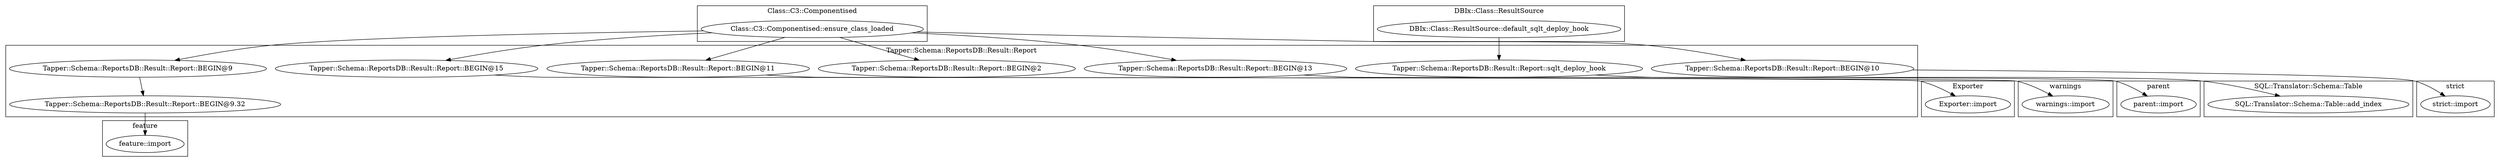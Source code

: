 digraph {
graph [overlap=false]
subgraph cluster_feature {
	label="feature";
	"feature::import";
}
subgraph cluster_parent {
	label="parent";
	"parent::import";
}
subgraph cluster_Exporter {
	label="Exporter";
	"Exporter::import";
}
subgraph cluster_Class_C3_Componentised {
	label="Class::C3::Componentised";
	"Class::C3::Componentised::ensure_class_loaded";
}
subgraph cluster_DBIx_Class_ResultSource {
	label="DBIx::Class::ResultSource";
	"DBIx::Class::ResultSource::default_sqlt_deploy_hook";
}
subgraph cluster_warnings {
	label="warnings";
	"warnings::import";
}
subgraph cluster_strict {
	label="strict";
	"strict::import";
}
subgraph cluster_SQL_Translator_Schema_Table {
	label="SQL::Translator::Schema::Table";
	"SQL::Translator::Schema::Table::add_index";
}
subgraph cluster_Tapper_Schema_ReportsDB_Result_Report {
	label="Tapper::Schema::ReportsDB::Result::Report";
	"Tapper::Schema::ReportsDB::Result::Report::BEGIN@9.32";
	"Tapper::Schema::ReportsDB::Result::Report::BEGIN@2";
	"Tapper::Schema::ReportsDB::Result::Report::BEGIN@15";
	"Tapper::Schema::ReportsDB::Result::Report::BEGIN@11";
	"Tapper::Schema::ReportsDB::Result::Report::BEGIN@13";
	"Tapper::Schema::ReportsDB::Result::Report::sqlt_deploy_hook";
	"Tapper::Schema::ReportsDB::Result::Report::BEGIN@9";
	"Tapper::Schema::ReportsDB::Result::Report::BEGIN@10";
}
"Class::C3::Componentised::ensure_class_loaded" -> "Tapper::Schema::ReportsDB::Result::Report::BEGIN@13";
"Class::C3::Componentised::ensure_class_loaded" -> "Tapper::Schema::ReportsDB::Result::Report::BEGIN@10";
"Tapper::Schema::ReportsDB::Result::Report::BEGIN@15" -> "Exporter::import";
"Class::C3::Componentised::ensure_class_loaded" -> "Tapper::Schema::ReportsDB::Result::Report::BEGIN@2";
"Tapper::Schema::ReportsDB::Result::Report::BEGIN@9" -> "Tapper::Schema::ReportsDB::Result::Report::BEGIN@9.32";
"Class::C3::Componentised::ensure_class_loaded" -> "Tapper::Schema::ReportsDB::Result::Report::BEGIN@9";
"DBIx::Class::ResultSource::default_sqlt_deploy_hook" -> "Tapper::Schema::ReportsDB::Result::Report::sqlt_deploy_hook";
"Tapper::Schema::ReportsDB::Result::Report::BEGIN@11" -> "warnings::import";
"Tapper::Schema::ReportsDB::Result::Report::sqlt_deploy_hook" -> "SQL::Translator::Schema::Table::add_index";
"Tapper::Schema::ReportsDB::Result::Report::BEGIN@10" -> "strict::import";
"Class::C3::Componentised::ensure_class_loaded" -> "Tapper::Schema::ReportsDB::Result::Report::BEGIN@15";
"Tapper::Schema::ReportsDB::Result::Report::BEGIN@13" -> "parent::import";
"Class::C3::Componentised::ensure_class_loaded" -> "Tapper::Schema::ReportsDB::Result::Report::BEGIN@11";
"Tapper::Schema::ReportsDB::Result::Report::BEGIN@9.32" -> "feature::import";
}
